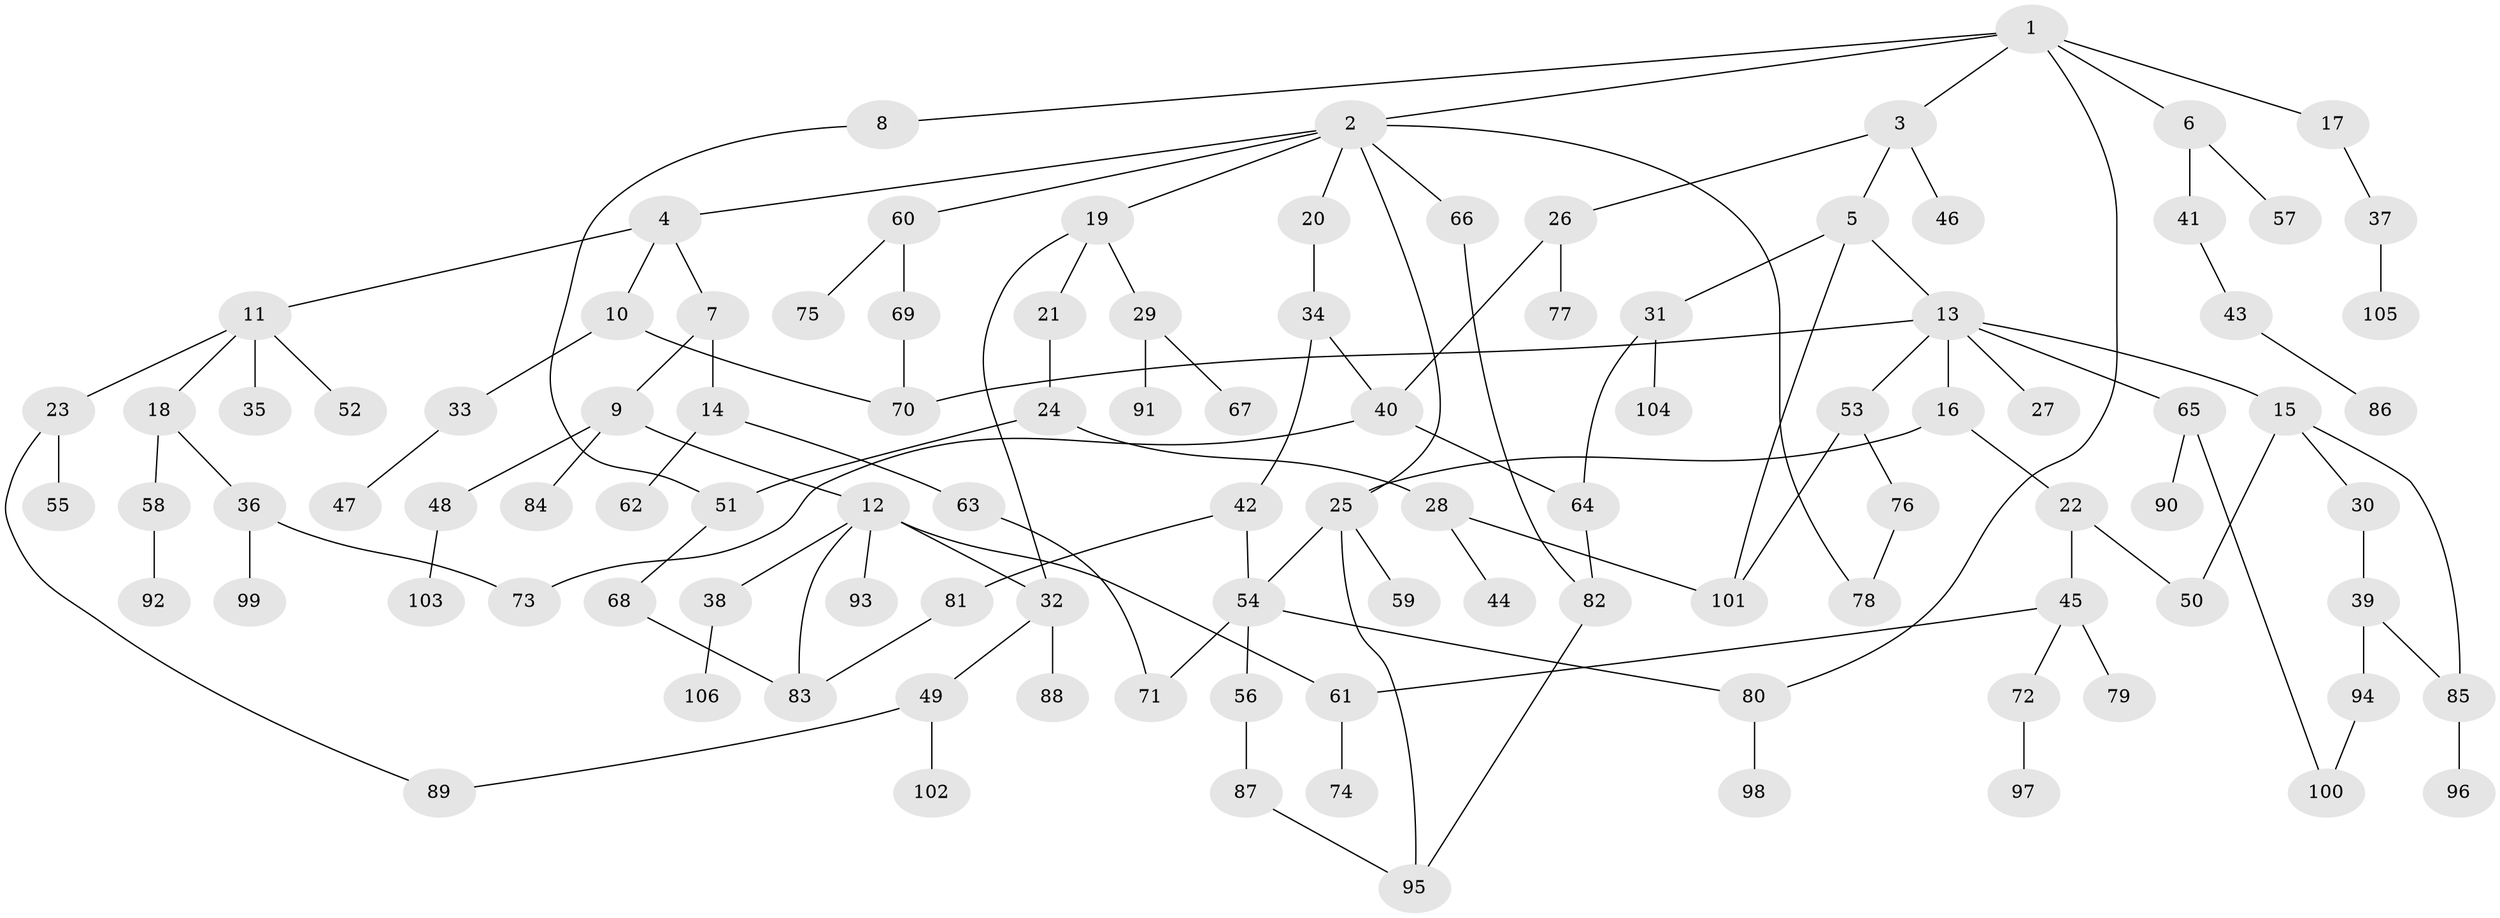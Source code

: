 // Generated by graph-tools (version 1.1) at 2025/34/03/09/25 02:34:34]
// undirected, 106 vertices, 129 edges
graph export_dot {
graph [start="1"]
  node [color=gray90,style=filled];
  1;
  2;
  3;
  4;
  5;
  6;
  7;
  8;
  9;
  10;
  11;
  12;
  13;
  14;
  15;
  16;
  17;
  18;
  19;
  20;
  21;
  22;
  23;
  24;
  25;
  26;
  27;
  28;
  29;
  30;
  31;
  32;
  33;
  34;
  35;
  36;
  37;
  38;
  39;
  40;
  41;
  42;
  43;
  44;
  45;
  46;
  47;
  48;
  49;
  50;
  51;
  52;
  53;
  54;
  55;
  56;
  57;
  58;
  59;
  60;
  61;
  62;
  63;
  64;
  65;
  66;
  67;
  68;
  69;
  70;
  71;
  72;
  73;
  74;
  75;
  76;
  77;
  78;
  79;
  80;
  81;
  82;
  83;
  84;
  85;
  86;
  87;
  88;
  89;
  90;
  91;
  92;
  93;
  94;
  95;
  96;
  97;
  98;
  99;
  100;
  101;
  102;
  103;
  104;
  105;
  106;
  1 -- 2;
  1 -- 3;
  1 -- 6;
  1 -- 8;
  1 -- 17;
  1 -- 80;
  2 -- 4;
  2 -- 19;
  2 -- 20;
  2 -- 25;
  2 -- 60;
  2 -- 66;
  2 -- 78;
  3 -- 5;
  3 -- 26;
  3 -- 46;
  4 -- 7;
  4 -- 10;
  4 -- 11;
  5 -- 13;
  5 -- 31;
  5 -- 101;
  6 -- 41;
  6 -- 57;
  7 -- 9;
  7 -- 14;
  8 -- 51;
  9 -- 12;
  9 -- 48;
  9 -- 84;
  10 -- 33;
  10 -- 70;
  11 -- 18;
  11 -- 23;
  11 -- 35;
  11 -- 52;
  12 -- 38;
  12 -- 83;
  12 -- 93;
  12 -- 61;
  12 -- 32;
  13 -- 15;
  13 -- 16;
  13 -- 27;
  13 -- 53;
  13 -- 65;
  13 -- 70;
  14 -- 62;
  14 -- 63;
  15 -- 30;
  15 -- 50;
  15 -- 85;
  16 -- 22;
  16 -- 25;
  17 -- 37;
  18 -- 36;
  18 -- 58;
  19 -- 21;
  19 -- 29;
  19 -- 32;
  20 -- 34;
  21 -- 24;
  22 -- 45;
  22 -- 50;
  23 -- 55;
  23 -- 89;
  24 -- 28;
  24 -- 51;
  25 -- 59;
  25 -- 54;
  25 -- 95;
  26 -- 77;
  26 -- 40;
  28 -- 44;
  28 -- 101;
  29 -- 67;
  29 -- 91;
  30 -- 39;
  31 -- 64;
  31 -- 104;
  32 -- 49;
  32 -- 88;
  33 -- 47;
  34 -- 40;
  34 -- 42;
  36 -- 99;
  36 -- 73;
  37 -- 105;
  38 -- 106;
  39 -- 85;
  39 -- 94;
  40 -- 73;
  40 -- 64;
  41 -- 43;
  42 -- 54;
  42 -- 81;
  43 -- 86;
  45 -- 61;
  45 -- 72;
  45 -- 79;
  48 -- 103;
  49 -- 102;
  49 -- 89;
  51 -- 68;
  53 -- 76;
  53 -- 101;
  54 -- 56;
  54 -- 71;
  54 -- 80;
  56 -- 87;
  58 -- 92;
  60 -- 69;
  60 -- 75;
  61 -- 74;
  63 -- 71;
  64 -- 82;
  65 -- 90;
  65 -- 100;
  66 -- 82;
  68 -- 83;
  69 -- 70;
  72 -- 97;
  76 -- 78;
  80 -- 98;
  81 -- 83;
  82 -- 95;
  85 -- 96;
  87 -- 95;
  94 -- 100;
}
